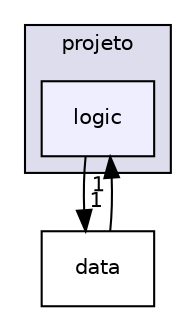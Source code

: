 digraph "/home/vac/Desktop/uMinho/periodo02/LI2PL7G6/projeto/logic" {
  compound=true
  node [ fontsize="10", fontname="Helvetica"];
  edge [ labelfontsize="10", labelfontname="Helvetica"];
  subgraph clusterdir_7e5d7e004b344f685f59d01929914aa0 {
    graph [ bgcolor="#ddddee", pencolor="black", label="projeto" fontname="Helvetica", fontsize="10", URL="dir_7e5d7e004b344f685f59d01929914aa0.html"]
  dir_9aed3e724a98e0e08878e2eb37f766cc [shape=box, label="logic", style="filled", fillcolor="#eeeeff", pencolor="black", URL="dir_9aed3e724a98e0e08878e2eb37f766cc.html"];
  }
  dir_72d6d4d139fc2809cfa24345fee1c786 [shape=box label="data" URL="dir_72d6d4d139fc2809cfa24345fee1c786.html"];
  dir_72d6d4d139fc2809cfa24345fee1c786->dir_9aed3e724a98e0e08878e2eb37f766cc [headlabel="1", labeldistance=1.5 headhref="dir_000002_000005.html"];
  dir_9aed3e724a98e0e08878e2eb37f766cc->dir_72d6d4d139fc2809cfa24345fee1c786 [headlabel="1", labeldistance=1.5 headhref="dir_000005_000002.html"];
}
